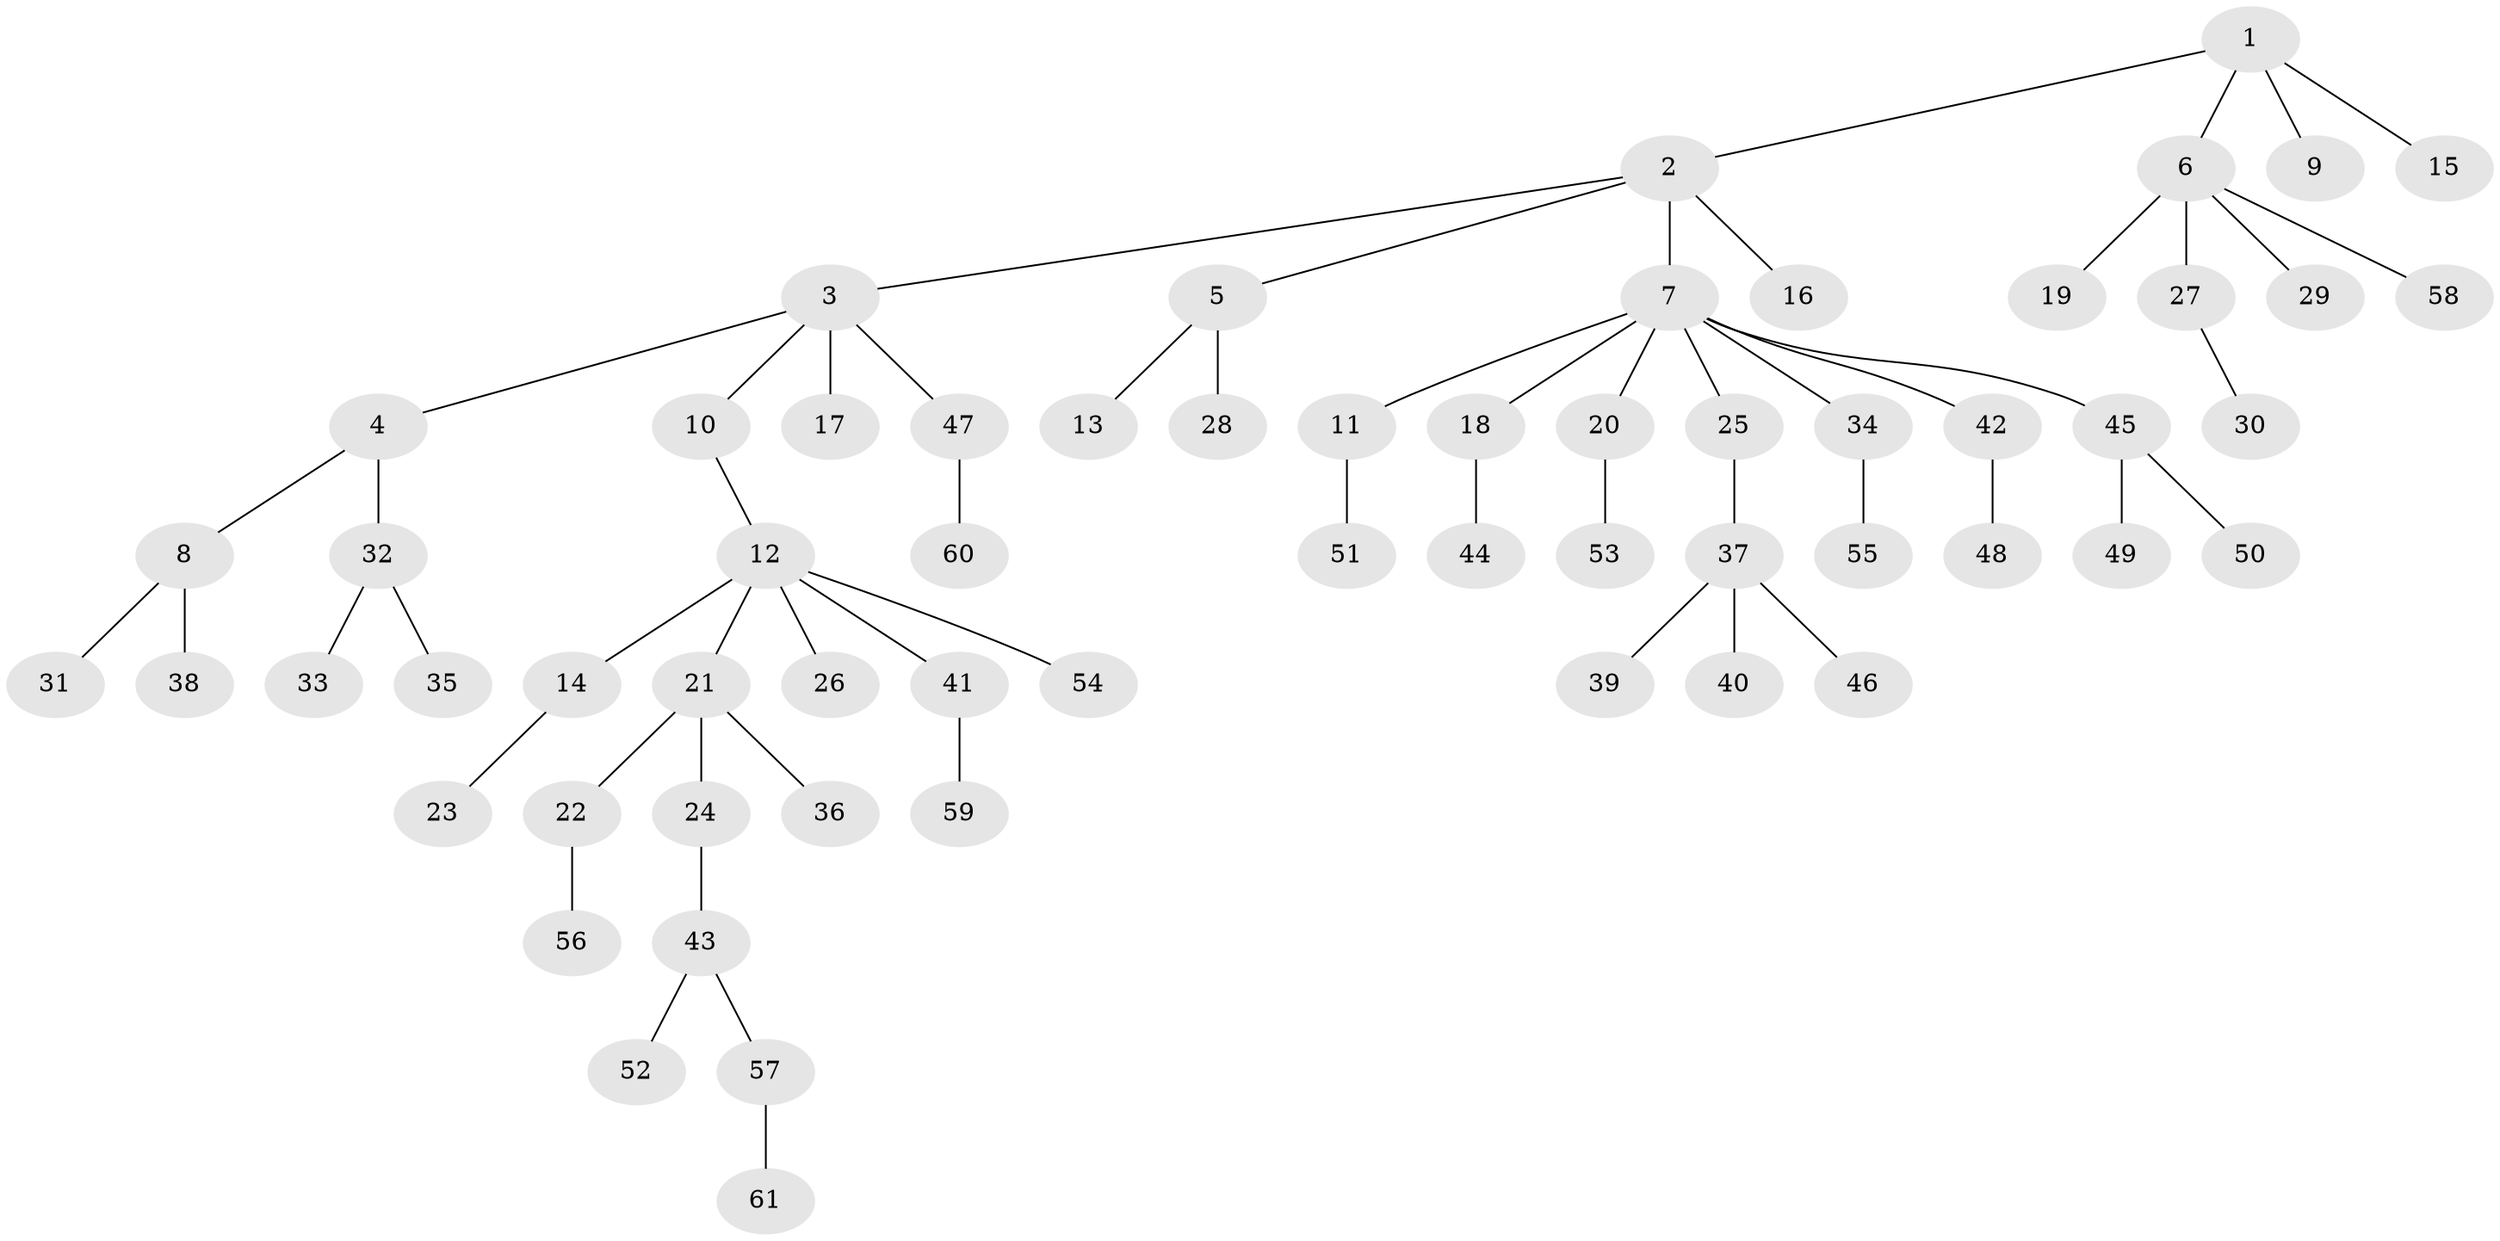 // coarse degree distribution, {2: 0.23809523809523808, 1: 0.6666666666666666, 4: 0.023809523809523808, 6: 0.023809523809523808, 5: 0.023809523809523808, 19: 0.023809523809523808}
// Generated by graph-tools (version 1.1) at 2025/57/03/04/25 21:57:02]
// undirected, 61 vertices, 60 edges
graph export_dot {
graph [start="1"]
  node [color=gray90,style=filled];
  1;
  2;
  3;
  4;
  5;
  6;
  7;
  8;
  9;
  10;
  11;
  12;
  13;
  14;
  15;
  16;
  17;
  18;
  19;
  20;
  21;
  22;
  23;
  24;
  25;
  26;
  27;
  28;
  29;
  30;
  31;
  32;
  33;
  34;
  35;
  36;
  37;
  38;
  39;
  40;
  41;
  42;
  43;
  44;
  45;
  46;
  47;
  48;
  49;
  50;
  51;
  52;
  53;
  54;
  55;
  56;
  57;
  58;
  59;
  60;
  61;
  1 -- 2;
  1 -- 6;
  1 -- 9;
  1 -- 15;
  2 -- 3;
  2 -- 5;
  2 -- 7;
  2 -- 16;
  3 -- 4;
  3 -- 10;
  3 -- 17;
  3 -- 47;
  4 -- 8;
  4 -- 32;
  5 -- 13;
  5 -- 28;
  6 -- 19;
  6 -- 27;
  6 -- 29;
  6 -- 58;
  7 -- 11;
  7 -- 18;
  7 -- 20;
  7 -- 25;
  7 -- 34;
  7 -- 42;
  7 -- 45;
  8 -- 31;
  8 -- 38;
  10 -- 12;
  11 -- 51;
  12 -- 14;
  12 -- 21;
  12 -- 26;
  12 -- 41;
  12 -- 54;
  14 -- 23;
  18 -- 44;
  20 -- 53;
  21 -- 22;
  21 -- 24;
  21 -- 36;
  22 -- 56;
  24 -- 43;
  25 -- 37;
  27 -- 30;
  32 -- 33;
  32 -- 35;
  34 -- 55;
  37 -- 39;
  37 -- 40;
  37 -- 46;
  41 -- 59;
  42 -- 48;
  43 -- 52;
  43 -- 57;
  45 -- 49;
  45 -- 50;
  47 -- 60;
  57 -- 61;
}
